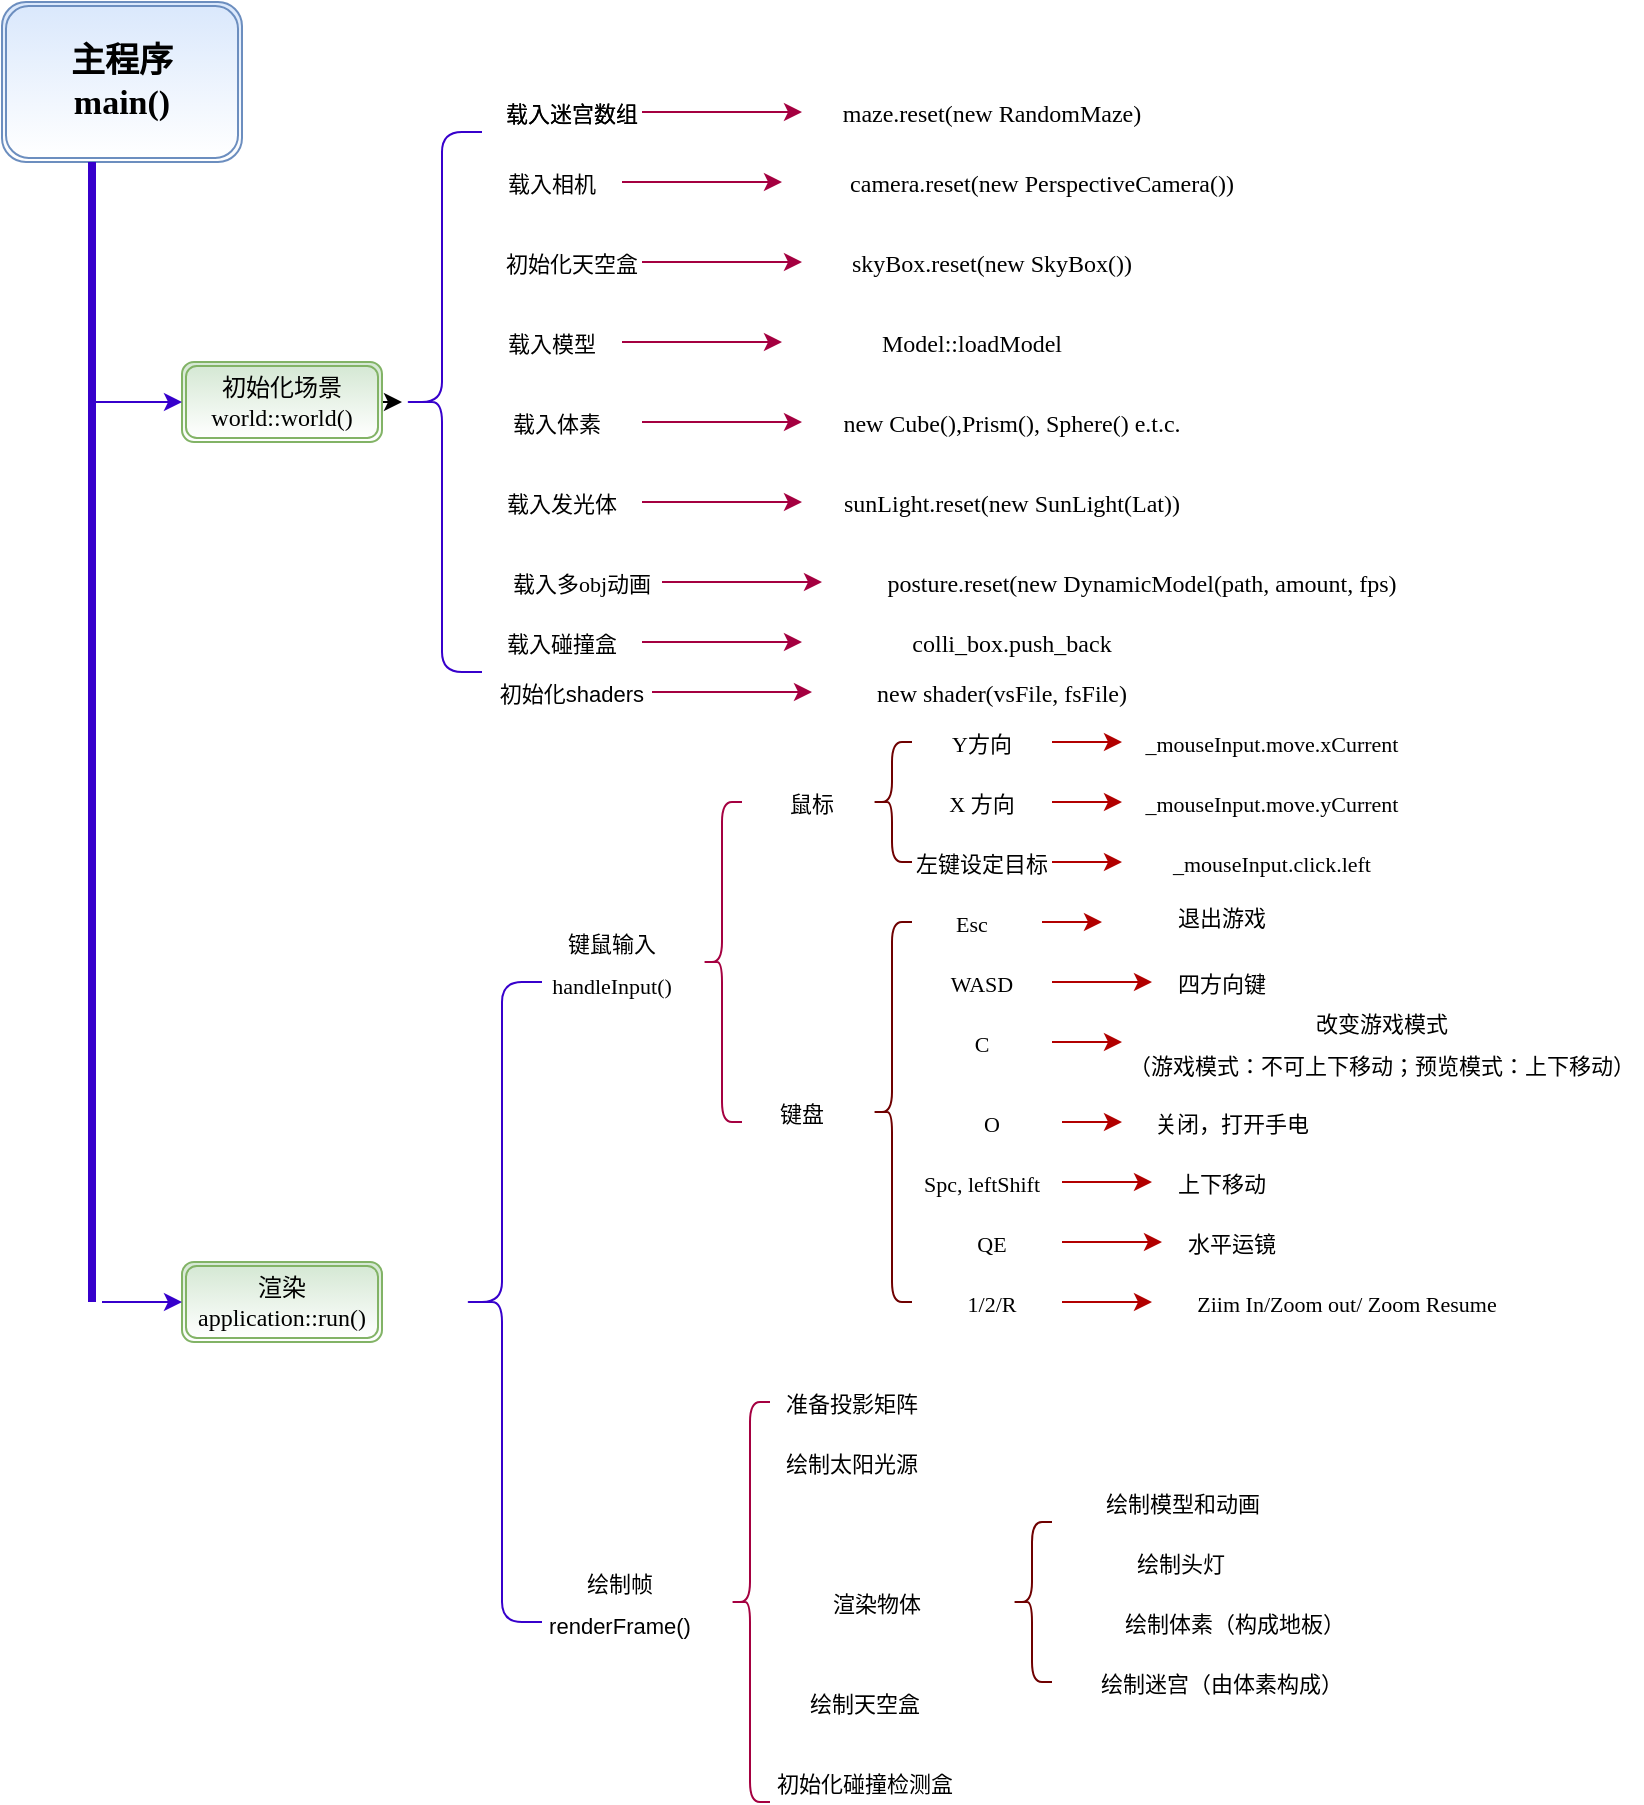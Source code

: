 <mxfile>
    <diagram id="MkuI4P-13orNLk6IgCtQ" name="Page-1">
        <mxGraphModel dx="361" dy="741" grid="1" gridSize="10" guides="1" tooltips="1" connect="1" arrows="1" fold="1" page="1" pageScale="1" pageWidth="827" pageHeight="1169" math="0" shadow="0">
            <root>
                <mxCell id="0"/>
                <mxCell id="1" parent="0"/>
                <mxCell id="2" value="&lt;p style=&quot;font-size: 17px;&quot;&gt;&lt;font face=&quot;Comic Sans MS&quot; style=&quot;font-size: 17px;&quot;&gt;主程序&lt;br style=&quot;font-size: 17px;&quot;&gt;&lt;/font&gt;&lt;font face=&quot;Comic Sans MS&quot; style=&quot;font-size: 17px;&quot;&gt;main()&lt;/font&gt;&lt;/p&gt;" style="shape=ext;double=1;rounded=1;whiteSpace=wrap;html=1;fontStyle=1;fontSize=17;fillColor=#dae8fc;strokeColor=#6c8ebf;gradientColor=#ffffff;" vertex="1" parent="1">
                    <mxGeometry x="30" y="90" width="120" height="80" as="geometry"/>
                </mxCell>
                <mxCell id="15" value="" style="edgeStyle=none;html=1;fontSize=17;" edge="1" parent="1" source="4" target="14">
                    <mxGeometry relative="1" as="geometry"/>
                </mxCell>
                <mxCell id="4" value="&lt;p&gt;&lt;font face=&quot;Comic Sans MS&quot;&gt;初始化场景&lt;br&gt;world::world()&lt;/font&gt;&lt;/p&gt;" style="shape=ext;double=1;rounded=1;whiteSpace=wrap;html=1;fillColor=#d5e8d4;strokeColor=#82b366;gradientColor=#ffffff;" vertex="1" parent="1">
                    <mxGeometry x="120" y="270" width="100" height="40" as="geometry"/>
                </mxCell>
                <mxCell id="9" value="" style="edgeStyle=none;html=1;fillColor=#6a00ff;strokeColor=#3700CC;" edge="1" parent="1" source="6" target="4">
                    <mxGeometry relative="1" as="geometry">
                        <Array as="points">
                            <mxPoint x="100" y="290"/>
                        </Array>
                    </mxGeometry>
                </mxCell>
                <mxCell id="6" value="" style="line;strokeWidth=4;direction=south;html=1;perimeter=backbonePerimeter;points=[];outlineConnect=0;fillColor=#6a00ff;strokeColor=#3700CC;fontColor=#ffffff;" vertex="1" parent="1">
                    <mxGeometry x="70" y="170" width="10" height="570" as="geometry"/>
                </mxCell>
                <mxCell id="14" value="" style="shape=curlyBracket;whiteSpace=wrap;html=1;rounded=1;fontSize=17;size=0.5;fillColor=#6a00ff;strokeColor=#3700CC;fontColor=#ffffff;" vertex="1" parent="1">
                    <mxGeometry x="230" y="155" width="40" height="270" as="geometry"/>
                </mxCell>
                <mxCell id="18" value="&lt;font style=&quot;font-size: 11px&quot;&gt;载入迷宫数组&lt;/font&gt;" style="text;html=1;strokeColor=none;fillColor=none;align=center;verticalAlign=middle;whiteSpace=wrap;rounded=0;fontSize=17;" vertex="1" parent="1">
                    <mxGeometry x="280" y="135" width="70" height="20" as="geometry"/>
                </mxCell>
                <mxCell id="32" value="" style="group" vertex="1" connectable="0" parent="1">
                    <mxGeometry x="280" y="210" width="340" height="20" as="geometry"/>
                </mxCell>
                <mxCell id="26" value="&lt;font style=&quot;font-size: 12px&quot; face=&quot;Comic Sans MS&quot;&gt;skyBox.reset(new SkyBox())&lt;/font&gt;" style="text;html=1;strokeColor=none;fillColor=none;align=center;verticalAlign=middle;whiteSpace=wrap;rounded=0;fontSize=17;" vertex="1" parent="32">
                    <mxGeometry x="150" width="190" height="20" as="geometry"/>
                </mxCell>
                <mxCell id="27" value="&lt;span style=&quot;font-size: 11px&quot;&gt;初始化天空盒&lt;/span&gt;" style="text;html=1;strokeColor=none;fillColor=none;align=center;verticalAlign=middle;whiteSpace=wrap;rounded=0;fontSize=17;" vertex="1" parent="32">
                    <mxGeometry width="70" height="20" as="geometry"/>
                </mxCell>
                <mxCell id="25" value="" style="edgeStyle=none;html=1;fontSize=17;startArrow=none;fillColor=#d80073;strokeColor=#A50040;" edge="1" parent="32" target="26" source="27">
                    <mxGeometry relative="1" as="geometry">
                        <mxPoint x="80" y="-10" as="sourcePoint"/>
                    </mxGeometry>
                </mxCell>
                <mxCell id="34" value="" style="group" vertex="1" connectable="0" parent="1">
                    <mxGeometry x="280" y="135" width="340" height="20" as="geometry"/>
                </mxCell>
                <mxCell id="19" value="&lt;font style=&quot;font-size: 12px&quot; face=&quot;Comic Sans MS&quot;&gt;maze.reset(new RandomMaze)&lt;/font&gt;" style="text;html=1;strokeColor=none;fillColor=none;align=center;verticalAlign=middle;whiteSpace=wrap;rounded=0;fontSize=17;" vertex="1" parent="34">
                    <mxGeometry x="150" width="190" height="20" as="geometry"/>
                </mxCell>
                <mxCell id="21" value="&lt;font style=&quot;font-size: 11px&quot;&gt;载入迷宫数组&lt;/font&gt;" style="text;html=1;strokeColor=none;fillColor=none;align=center;verticalAlign=middle;whiteSpace=wrap;rounded=0;fontSize=17;" vertex="1" parent="34">
                    <mxGeometry width="70" height="20" as="geometry"/>
                </mxCell>
                <mxCell id="20" value="" style="edgeStyle=none;html=1;fontSize=17;fillColor=#d80073;strokeColor=#A50040;" edge="1" parent="1" source="18" target="19">
                    <mxGeometry relative="1" as="geometry"/>
                </mxCell>
                <mxCell id="35" value="" style="group" vertex="1" connectable="0" parent="1">
                    <mxGeometry x="270" y="170" width="410" height="20" as="geometry"/>
                </mxCell>
                <mxCell id="36" value="" style="edgeStyle=none;html=1;fontSize=17;fillColor=#d80073;strokeColor=#A50040;" edge="1" parent="35" target="37">
                    <mxGeometry relative="1" as="geometry">
                        <mxPoint x="70" y="10" as="sourcePoint"/>
                        <Array as="points">
                            <mxPoint x="100" y="10"/>
                        </Array>
                    </mxGeometry>
                </mxCell>
                <mxCell id="37" value="&lt;font style=&quot;font-size: 12px&quot; face=&quot;Comic Sans MS&quot;&gt;camera.reset(new PerspectiveCamera())&lt;/font&gt;" style="text;html=1;strokeColor=none;fillColor=none;align=center;verticalAlign=middle;whiteSpace=wrap;rounded=0;fontSize=17;" vertex="1" parent="35">
                    <mxGeometry x="150" width="260" height="20" as="geometry"/>
                </mxCell>
                <mxCell id="38" value="&lt;font style=&quot;font-size: 11px&quot;&gt;载入相机&lt;/font&gt;" style="text;html=1;strokeColor=none;fillColor=none;align=center;verticalAlign=middle;whiteSpace=wrap;rounded=0;fontSize=17;" vertex="1" parent="35">
                    <mxGeometry width="70" height="20" as="geometry"/>
                </mxCell>
                <mxCell id="39" value="" style="group" vertex="1" connectable="0" parent="1">
                    <mxGeometry x="270" y="250" width="340" height="20" as="geometry"/>
                </mxCell>
                <mxCell id="22" value="" style="edgeStyle=none;html=1;fontSize=17;fillColor=#d80073;strokeColor=#A50040;" edge="1" parent="39" target="23">
                    <mxGeometry as="geometry">
                        <mxPoint x="70" y="10" as="sourcePoint"/>
                        <Array as="points">
                            <mxPoint x="100" y="10"/>
                        </Array>
                    </mxGeometry>
                </mxCell>
                <mxCell id="23" value="&lt;font style=&quot;font-size: 12px&quot; face=&quot;Comic Sans MS&quot;&gt;Model::loadModel&lt;/font&gt;" style="text;html=1;strokeColor=none;fillColor=none;align=center;verticalAlign=middle;whiteSpace=wrap;rounded=0;fontSize=17;" vertex="1" parent="39">
                    <mxGeometry x="150" width="190" height="20" as="geometry"/>
                </mxCell>
                <mxCell id="24" value="&lt;font style=&quot;font-size: 11px&quot;&gt;载入模型&lt;/font&gt;" style="text;html=1;strokeColor=none;fillColor=none;align=center;verticalAlign=middle;whiteSpace=wrap;rounded=0;fontSize=17;" vertex="1" parent="39">
                    <mxGeometry width="70" height="20" as="geometry"/>
                </mxCell>
                <mxCell id="41" value="" style="group" vertex="1" connectable="0" parent="1">
                    <mxGeometry x="275" y="425" width="350" height="20" as="geometry"/>
                </mxCell>
                <mxCell id="28" value="" style="edgeStyle=none;html=1;fontSize=17;fillColor=#d80073;strokeColor=#A50040;" edge="1" parent="41" target="29">
                    <mxGeometry relative="1" as="geometry">
                        <mxPoint x="80" y="10" as="sourcePoint"/>
                        <Array as="points">
                            <mxPoint x="110" y="10"/>
                        </Array>
                    </mxGeometry>
                </mxCell>
                <mxCell id="29" value="&lt;font style=&quot;font-size: 12px&quot; face=&quot;Comic Sans MS&quot;&gt;new shader(vsFile, fsFile)&lt;/font&gt;" style="text;html=1;strokeColor=none;fillColor=none;align=center;verticalAlign=middle;whiteSpace=wrap;rounded=0;fontSize=17;" vertex="1" parent="41">
                    <mxGeometry x="160" width="190" height="20" as="geometry"/>
                </mxCell>
                <mxCell id="30" value="&lt;span style=&quot;font-size: 11px&quot;&gt;初始化shaders&lt;/span&gt;" style="text;html=1;strokeColor=none;fillColor=none;align=center;verticalAlign=middle;whiteSpace=wrap;rounded=0;fontSize=17;" vertex="1" parent="41">
                    <mxGeometry width="80" height="20" as="geometry"/>
                </mxCell>
                <mxCell id="42" value="" style="group" vertex="1" connectable="0" parent="1">
                    <mxGeometry x="270" y="290" width="370" height="20" as="geometry"/>
                </mxCell>
                <mxCell id="43" value="" style="edgeStyle=none;html=1;fontSize=17;fillColor=#d80073;strokeColor=#A50040;" edge="1" parent="42" target="44">
                    <mxGeometry relative="1" as="geometry">
                        <mxPoint x="80" y="10" as="sourcePoint"/>
                        <Array as="points">
                            <mxPoint x="110" y="10"/>
                        </Array>
                    </mxGeometry>
                </mxCell>
                <mxCell id="44" value="&lt;font style=&quot;font-size: 12px&quot; face=&quot;Comic Sans MS&quot;&gt;new Cube(),Prism(), Sphere() e.t.c.&lt;/font&gt;" style="text;html=1;strokeColor=none;fillColor=none;align=center;verticalAlign=middle;whiteSpace=wrap;rounded=0;fontSize=17;" vertex="1" parent="42">
                    <mxGeometry x="160" width="210" height="20" as="geometry"/>
                </mxCell>
                <mxCell id="45" value="&lt;span style=&quot;font-size: 11px&quot;&gt;载入体素&lt;span style=&quot;white-space: pre&quot;&gt;&#9;&lt;/span&gt;&lt;/span&gt;" style="text;html=1;strokeColor=none;fillColor=none;align=center;verticalAlign=middle;whiteSpace=wrap;rounded=0;fontSize=17;" vertex="1" parent="42">
                    <mxGeometry width="80" height="20" as="geometry"/>
                </mxCell>
                <mxCell id="46" value="" style="group" vertex="1" connectable="0" parent="1">
                    <mxGeometry x="270" y="330" width="370" height="20" as="geometry"/>
                </mxCell>
                <mxCell id="47" value="" style="edgeStyle=none;html=1;fontSize=17;fillColor=#d80073;strokeColor=#A50040;" edge="1" parent="46" target="48">
                    <mxGeometry relative="1" as="geometry">
                        <mxPoint x="80" y="10" as="sourcePoint"/>
                        <Array as="points">
                            <mxPoint x="110" y="10"/>
                        </Array>
                    </mxGeometry>
                </mxCell>
                <mxCell id="48" value="&lt;font style=&quot;font-size: 12px&quot; face=&quot;Comic Sans MS&quot;&gt;sunLight.reset(new SunLight(Lat))&lt;/font&gt;" style="text;html=1;strokeColor=none;fillColor=none;align=center;verticalAlign=middle;whiteSpace=wrap;rounded=0;fontSize=17;" vertex="1" parent="46">
                    <mxGeometry x="160" width="210" height="20" as="geometry"/>
                </mxCell>
                <mxCell id="49" value="&lt;span style=&quot;font-size: 11px&quot;&gt;载入发光体&lt;/span&gt;" style="text;html=1;strokeColor=none;fillColor=none;align=center;verticalAlign=middle;whiteSpace=wrap;rounded=0;fontSize=17;" vertex="1" parent="46">
                    <mxGeometry width="80" height="20" as="geometry"/>
                </mxCell>
                <mxCell id="50" value="" style="group" vertex="1" connectable="0" parent="1">
                    <mxGeometry x="280" y="370" width="480" height="20" as="geometry"/>
                </mxCell>
                <mxCell id="51" value="" style="edgeStyle=none;html=1;fontSize=17;fillColor=#d80073;strokeColor=#A50040;" edge="1" parent="50" target="52">
                    <mxGeometry relative="1" as="geometry">
                        <mxPoint x="80" y="10" as="sourcePoint"/>
                        <Array as="points">
                            <mxPoint x="110" y="10"/>
                        </Array>
                    </mxGeometry>
                </mxCell>
                <mxCell id="52" value="&lt;font style=&quot;font-size: 12px&quot; face=&quot;Comic Sans MS&quot;&gt;posture.reset(new DynamicModel(path, amount, fps)&lt;/font&gt;" style="text;html=1;strokeColor=none;fillColor=none;align=center;verticalAlign=middle;whiteSpace=wrap;rounded=0;fontSize=17;" vertex="1" parent="50">
                    <mxGeometry x="160" width="320" height="20" as="geometry"/>
                </mxCell>
                <mxCell id="53" value="&lt;span style=&quot;font-size: 11px&quot;&gt;载入多&lt;font face=&quot;Comic Sans MS&quot;&gt;obj&lt;/font&gt;动画&lt;/span&gt;" style="text;html=1;strokeColor=none;fillColor=none;align=center;verticalAlign=middle;whiteSpace=wrap;rounded=0;fontSize=17;" vertex="1" parent="50">
                    <mxGeometry width="80" height="20" as="geometry"/>
                </mxCell>
                <mxCell id="54" value="" style="group" vertex="1" connectable="0" parent="1">
                    <mxGeometry x="270" y="400" width="370" height="20" as="geometry"/>
                </mxCell>
                <mxCell id="55" value="" style="edgeStyle=none;html=1;fontSize=17;fillColor=#d80073;strokeColor=#A50040;" edge="1" parent="54" target="56">
                    <mxGeometry relative="1" as="geometry">
                        <mxPoint x="80" y="10" as="sourcePoint"/>
                        <Array as="points">
                            <mxPoint x="110" y="10"/>
                            <mxPoint x="120" y="10"/>
                        </Array>
                    </mxGeometry>
                </mxCell>
                <mxCell id="56" value="&lt;font style=&quot;font-size: 12px&quot; face=&quot;Comic Sans MS&quot;&gt;colli_box.push_back&lt;/font&gt;" style="text;html=1;strokeColor=none;fillColor=none;align=center;verticalAlign=middle;whiteSpace=wrap;rounded=0;fontSize=17;" vertex="1" parent="54">
                    <mxGeometry x="160" width="210" height="20" as="geometry"/>
                </mxCell>
                <mxCell id="57" value="&lt;span style=&quot;font-size: 11px&quot;&gt;载入碰撞盒&lt;/span&gt;" style="text;html=1;strokeColor=none;fillColor=none;align=center;verticalAlign=middle;whiteSpace=wrap;rounded=0;fontSize=17;" vertex="1" parent="54">
                    <mxGeometry width="80" height="20" as="geometry"/>
                </mxCell>
                <mxCell id="92" value="" style="shape=curlyBracket;whiteSpace=wrap;html=1;rounded=1;fontSize=17;size=0.5;fillColor=#6a00ff;strokeColor=#3700CC;fontColor=#ffffff;" vertex="1" parent="1">
                    <mxGeometry x="260" y="580" width="40" height="320" as="geometry"/>
                </mxCell>
                <mxCell id="97" value="&lt;span style=&quot;font-size: 11px&quot;&gt;绘制帧&lt;br&gt;renderFrame()&lt;br&gt;&lt;/span&gt;" style="text;html=1;strokeColor=none;fillColor=none;align=center;verticalAlign=middle;whiteSpace=wrap;rounded=0;fontSize=17;" vertex="1" parent="1">
                    <mxGeometry x="284" y="880" width="110" height="20" as="geometry"/>
                </mxCell>
                <mxCell id="99" value="" style="shape=curlyBracket;whiteSpace=wrap;html=1;rounded=1;fontSize=17;size=0.5;fillColor=#d80073;strokeColor=#A50040;fontColor=#ffffff;" vertex="1" parent="1">
                    <mxGeometry x="380" y="490" width="20" height="160" as="geometry"/>
                </mxCell>
                <mxCell id="58" value="&lt;span style=&quot;font-size: 11px&quot;&gt;键鼠输入&lt;br&gt;&lt;font face=&quot;Comic Sans MS&quot;&gt;handleInput()&lt;/font&gt;&lt;br&gt;&lt;/span&gt;" style="text;html=1;strokeColor=none;fillColor=none;align=center;verticalAlign=middle;whiteSpace=wrap;rounded=0;fontSize=17;" vertex="1" parent="1">
                    <mxGeometry x="300" y="560" width="70" height="20" as="geometry"/>
                </mxCell>
                <mxCell id="100" value="&lt;span style=&quot;font-size: 11px&quot;&gt;鼠标&lt;/span&gt;" style="text;html=1;strokeColor=none;fillColor=none;align=center;verticalAlign=middle;whiteSpace=wrap;rounded=0;fontSize=17;" vertex="1" parent="1">
                    <mxGeometry x="400" y="480" width="70" height="20" as="geometry"/>
                </mxCell>
                <mxCell id="101" value="&lt;span style=&quot;font-size: 11px&quot;&gt;键盘&lt;/span&gt;" style="text;html=1;strokeColor=none;fillColor=none;align=center;verticalAlign=middle;whiteSpace=wrap;rounded=0;fontSize=17;" vertex="1" parent="1">
                    <mxGeometry x="395" y="635" width="70" height="20" as="geometry"/>
                </mxCell>
                <mxCell id="103" value="" style="shape=curlyBracket;whiteSpace=wrap;html=1;rounded=1;fontSize=17;fillColor=#a20025;strokeColor=#6F0000;fontColor=#ffffff;" vertex="1" parent="1">
                    <mxGeometry x="465" y="460" width="20" height="60" as="geometry"/>
                </mxCell>
                <mxCell id="108" value="" style="edgeStyle=none;html=1;fontSize=17;fillColor=#e51400;strokeColor=#B20000;" edge="1" parent="1" source="104" target="107">
                    <mxGeometry relative="1" as="geometry"/>
                </mxCell>
                <mxCell id="104" value="&lt;span style=&quot;font-size: 11px&quot;&gt;&lt;font face=&quot;Comic Sans MS&quot;&gt;Y方向&lt;/font&gt;&lt;/span&gt;" style="text;html=1;strokeColor=none;fillColor=none;align=center;verticalAlign=middle;whiteSpace=wrap;rounded=0;fontSize=17;" vertex="1" parent="1">
                    <mxGeometry x="485" y="450" width="70" height="20" as="geometry"/>
                </mxCell>
                <mxCell id="107" value="&lt;span style=&quot;font-size: 11px&quot;&gt;&lt;font face=&quot;Comic Sans MS&quot;&gt;_mouseInput.move.xCurrent&lt;/font&gt;&lt;/span&gt;" style="text;html=1;strokeColor=none;fillColor=none;align=center;verticalAlign=middle;whiteSpace=wrap;rounded=0;fontSize=17;" vertex="1" parent="1">
                    <mxGeometry x="590" y="450" width="150" height="20" as="geometry"/>
                </mxCell>
                <mxCell id="113" value="" style="group" vertex="1" connectable="0" parent="1">
                    <mxGeometry x="485" y="480" width="255" height="20" as="geometry"/>
                </mxCell>
                <mxCell id="105" value="&lt;span style=&quot;font-size: 11px&quot;&gt;&lt;font face=&quot;Comic Sans MS&quot;&gt;X 方向&lt;/font&gt;&lt;/span&gt;" style="text;html=1;strokeColor=none;fillColor=none;align=center;verticalAlign=middle;whiteSpace=wrap;rounded=0;fontSize=17;" vertex="1" parent="113">
                    <mxGeometry width="70" height="20" as="geometry"/>
                </mxCell>
                <mxCell id="109" value="&lt;span style=&quot;font-size: 11px&quot;&gt;&lt;font face=&quot;Comic Sans MS&quot;&gt;_mouseInput.move.yCurrent&lt;/font&gt;&lt;/span&gt;" style="text;html=1;strokeColor=none;fillColor=none;align=center;verticalAlign=middle;whiteSpace=wrap;rounded=0;fontSize=17;" vertex="1" parent="113">
                    <mxGeometry x="105" width="150" height="20" as="geometry"/>
                </mxCell>
                <mxCell id="110" value="" style="edgeStyle=none;html=1;fontSize=17;fillColor=#e51400;strokeColor=#B20000;" edge="1" parent="113" source="105" target="109">
                    <mxGeometry relative="1" as="geometry"/>
                </mxCell>
                <mxCell id="114" value="" style="group" vertex="1" connectable="0" parent="1">
                    <mxGeometry x="485" y="510" width="255" height="20" as="geometry"/>
                </mxCell>
                <mxCell id="115" value="&lt;font face=&quot;Comic Sans MS&quot;&gt;&lt;span style=&quot;font-size: 11px&quot;&gt;左键设定目标&lt;/span&gt;&lt;/font&gt;" style="text;html=1;strokeColor=none;fillColor=none;align=center;verticalAlign=middle;whiteSpace=wrap;rounded=0;fontSize=17;" vertex="1" parent="114">
                    <mxGeometry width="70" height="20" as="geometry"/>
                </mxCell>
                <mxCell id="116" value="&lt;font face=&quot;Comic Sans MS&quot;&gt;&lt;span style=&quot;font-size: 11px&quot;&gt;_mouseInput.click.left&lt;/span&gt;&lt;/font&gt;" style="text;html=1;strokeColor=none;fillColor=none;align=center;verticalAlign=middle;whiteSpace=wrap;rounded=0;fontSize=17;" vertex="1" parent="114">
                    <mxGeometry x="105" width="150" height="20" as="geometry"/>
                </mxCell>
                <mxCell id="117" value="" style="edgeStyle=none;html=1;fontSize=17;fillColor=#e51400;strokeColor=#B20000;" edge="1" parent="114" source="115" target="116">
                    <mxGeometry relative="1" as="geometry"/>
                </mxCell>
                <mxCell id="118" value="" style="shape=curlyBracket;whiteSpace=wrap;html=1;rounded=1;fontSize=17;fillColor=#a20025;strokeColor=#6F0000;fontColor=#ffffff;" vertex="1" parent="1">
                    <mxGeometry x="465" y="550" width="20" height="190" as="geometry"/>
                </mxCell>
                <mxCell id="121" value="" style="edgeStyle=none;html=1;fontSize=17;fillColor=#e51400;strokeColor=#B20000;" edge="1" parent="1" source="119" target="120">
                    <mxGeometry relative="1" as="geometry"/>
                </mxCell>
                <mxCell id="119" value="&lt;font face=&quot;Comic Sans MS&quot;&gt;&lt;span style=&quot;font-size: 11px&quot;&gt;Esc&lt;/span&gt;&lt;/font&gt;" style="text;html=1;strokeColor=none;fillColor=none;align=center;verticalAlign=middle;whiteSpace=wrap;rounded=0;fontSize=17;" vertex="1" parent="1">
                    <mxGeometry x="480" y="540" width="70" height="20" as="geometry"/>
                </mxCell>
                <mxCell id="120" value="&lt;div&gt;&lt;span style=&quot;font-size: 11px&quot;&gt;&lt;font face=&quot;comic sans ms&quot;&gt;退出游戏&lt;/font&gt;&lt;/span&gt;&lt;/div&gt;" style="text;whiteSpace=wrap;html=1;fontSize=17;align=center;" vertex="1" parent="1">
                    <mxGeometry x="580" y="530" width="120" height="40" as="geometry"/>
                </mxCell>
                <mxCell id="124" value="" style="edgeStyle=none;html=1;fontSize=17;fillColor=#e51400;strokeColor=#B20000;" edge="1" parent="1" source="122" target="123">
                    <mxGeometry relative="1" as="geometry"/>
                </mxCell>
                <mxCell id="122" value="&lt;font face=&quot;Comic Sans MS&quot;&gt;&lt;span style=&quot;font-size: 11px&quot;&gt;WASD&lt;/span&gt;&lt;/font&gt;" style="text;html=1;strokeColor=none;fillColor=none;align=center;verticalAlign=middle;whiteSpace=wrap;rounded=0;fontSize=17;" vertex="1" parent="1">
                    <mxGeometry x="485" y="570" width="70" height="20" as="geometry"/>
                </mxCell>
                <mxCell id="123" value="&lt;font face=&quot;Comic Sans MS&quot;&gt;&lt;span style=&quot;font-size: 11px&quot;&gt;四方向键&lt;/span&gt;&lt;/font&gt;" style="text;html=1;strokeColor=none;fillColor=none;align=center;verticalAlign=middle;whiteSpace=wrap;rounded=0;fontSize=17;" vertex="1" parent="1">
                    <mxGeometry x="605" y="570" width="70" height="20" as="geometry"/>
                </mxCell>
                <mxCell id="127" value="" style="edgeStyle=none;html=1;fontSize=17;fillColor=#e51400;strokeColor=#B20000;" edge="1" parent="1" source="125" target="126">
                    <mxGeometry relative="1" as="geometry"/>
                </mxCell>
                <mxCell id="125" value="&lt;font face=&quot;Comic Sans MS&quot;&gt;&lt;span style=&quot;font-size: 11px&quot;&gt;C&lt;/span&gt;&lt;/font&gt;" style="text;html=1;strokeColor=none;fillColor=none;align=center;verticalAlign=middle;whiteSpace=wrap;rounded=0;fontSize=17;" vertex="1" parent="1">
                    <mxGeometry x="485" y="600" width="70" height="20" as="geometry"/>
                </mxCell>
                <mxCell id="126" value="&lt;font face=&quot;Comic Sans MS&quot;&gt;&lt;span style=&quot;font-size: 11px&quot;&gt;改变游戏模式&lt;br&gt;（游戏模式：不可上下移动；预览模式：上下移动）&lt;/span&gt;&lt;/font&gt;" style="text;html=1;strokeColor=none;fillColor=none;align=center;verticalAlign=middle;whiteSpace=wrap;rounded=0;fontSize=17;" vertex="1" parent="1">
                    <mxGeometry x="590" y="600" width="260" height="20" as="geometry"/>
                </mxCell>
                <mxCell id="130" value="" style="edgeStyle=none;html=1;fontSize=17;fillColor=#e51400;strokeColor=#B20000;" edge="1" parent="1" source="128" target="129">
                    <mxGeometry relative="1" as="geometry"/>
                </mxCell>
                <mxCell id="128" value="&lt;font face=&quot;Comic Sans MS&quot;&gt;&lt;span style=&quot;font-size: 11px&quot;&gt;O&lt;/span&gt;&lt;/font&gt;" style="text;html=1;strokeColor=none;fillColor=none;align=center;verticalAlign=middle;whiteSpace=wrap;rounded=0;fontSize=17;" vertex="1" parent="1">
                    <mxGeometry x="490" y="640" width="70" height="20" as="geometry"/>
                </mxCell>
                <mxCell id="129" value="&lt;font face=&quot;Comic Sans MS&quot;&gt;&lt;span style=&quot;font-size: 11px&quot;&gt;关闭，打开手电&lt;/span&gt;&lt;/font&gt;" style="text;html=1;strokeColor=none;fillColor=none;align=center;verticalAlign=middle;whiteSpace=wrap;rounded=0;fontSize=17;" vertex="1" parent="1">
                    <mxGeometry x="590" y="640" width="110" height="20" as="geometry"/>
                </mxCell>
                <mxCell id="133" value="" style="edgeStyle=none;html=1;fontSize=17;fillColor=#e51400;strokeColor=#B20000;" edge="1" parent="1" source="131" target="132">
                    <mxGeometry relative="1" as="geometry"/>
                </mxCell>
                <mxCell id="131" value="&lt;font face=&quot;Comic Sans MS&quot;&gt;&lt;span style=&quot;font-size: 11px&quot;&gt;Spc, leftShift&lt;/span&gt;&lt;/font&gt;" style="text;html=1;strokeColor=none;fillColor=none;align=center;verticalAlign=middle;whiteSpace=wrap;rounded=0;fontSize=17;" vertex="1" parent="1">
                    <mxGeometry x="480" y="670" width="80" height="20" as="geometry"/>
                </mxCell>
                <mxCell id="132" value="&lt;font face=&quot;Comic Sans MS&quot;&gt;&lt;span style=&quot;font-size: 11px&quot;&gt;上下移动&lt;/span&gt;&lt;/font&gt;" style="text;html=1;strokeColor=none;fillColor=none;align=center;verticalAlign=middle;whiteSpace=wrap;rounded=0;fontSize=17;" vertex="1" parent="1">
                    <mxGeometry x="605" y="670" width="70" height="20" as="geometry"/>
                </mxCell>
                <mxCell id="136" value="" style="edgeStyle=none;html=1;fontSize=17;fillColor=#e51400;strokeColor=#B20000;" edge="1" parent="1" source="134" target="135">
                    <mxGeometry relative="1" as="geometry"/>
                </mxCell>
                <mxCell id="134" value="&lt;font face=&quot;Comic Sans MS&quot;&gt;&lt;span style=&quot;font-size: 11px&quot;&gt;QE&lt;/span&gt;&lt;/font&gt;" style="text;html=1;strokeColor=none;fillColor=none;align=center;verticalAlign=middle;whiteSpace=wrap;rounded=0;fontSize=17;" vertex="1" parent="1">
                    <mxGeometry x="490" y="700" width="70" height="20" as="geometry"/>
                </mxCell>
                <mxCell id="135" value="&lt;font face=&quot;Comic Sans MS&quot;&gt;&lt;span style=&quot;font-size: 11px&quot;&gt;水平运镜&lt;/span&gt;&lt;/font&gt;" style="text;html=1;strokeColor=none;fillColor=none;align=center;verticalAlign=middle;whiteSpace=wrap;rounded=0;fontSize=17;" vertex="1" parent="1">
                    <mxGeometry x="610" y="700" width="70" height="20" as="geometry"/>
                </mxCell>
                <mxCell id="140" value="" style="edgeStyle=none;html=1;fontSize=17;fillColor=#e51400;strokeColor=#B20000;" edge="1" parent="1" source="138" target="139">
                    <mxGeometry relative="1" as="geometry"/>
                </mxCell>
                <mxCell id="138" value="&lt;font face=&quot;Comic Sans MS&quot;&gt;&lt;span style=&quot;font-size: 11px&quot;&gt;1/2/R&lt;/span&gt;&lt;/font&gt;" style="text;html=1;strokeColor=none;fillColor=none;align=center;verticalAlign=middle;whiteSpace=wrap;rounded=0;fontSize=17;" vertex="1" parent="1">
                    <mxGeometry x="490" y="730" width="70" height="20" as="geometry"/>
                </mxCell>
                <mxCell id="139" value="&lt;font face=&quot;Comic Sans MS&quot;&gt;&lt;span style=&quot;font-size: 11px&quot;&gt;Ziim In/Zoom out/ Zoom Resume&lt;/span&gt;&lt;/font&gt;" style="text;html=1;strokeColor=none;fillColor=none;align=center;verticalAlign=middle;whiteSpace=wrap;rounded=0;fontSize=17;" vertex="1" parent="1">
                    <mxGeometry x="605" y="730" width="195" height="20" as="geometry"/>
                </mxCell>
                <mxCell id="143" value="&lt;font face=&quot;Comic Sans MS&quot;&gt;渲染&lt;/font&gt;&lt;br style=&quot;font-family: &amp;#34;comic sans ms&amp;#34;&quot;&gt;&lt;span style=&quot;font-family: &amp;#34;comic sans ms&amp;#34;&quot;&gt;application::run()&lt;/span&gt;" style="shape=ext;double=1;rounded=1;whiteSpace=wrap;html=1;fillColor=#d5e8d4;strokeColor=#82b366;gradientColor=#ffffff;" vertex="1" parent="1">
                    <mxGeometry x="120" y="720" width="100" height="40" as="geometry"/>
                </mxCell>
                <mxCell id="13" value="" style="endArrow=classic;html=1;fillColor=#6a00ff;strokeColor=#3700CC;" edge="1" parent="1">
                    <mxGeometry width="50" height="50" relative="1" as="geometry">
                        <mxPoint x="80" y="740" as="sourcePoint"/>
                        <mxPoint x="120" y="740" as="targetPoint"/>
                    </mxGeometry>
                </mxCell>
                <mxCell id="145" value="" style="shape=curlyBracket;whiteSpace=wrap;html=1;rounded=1;fontSize=17;fillColor=#d80073;strokeColor=#A50040;fontColor=#ffffff;" vertex="1" parent="1">
                    <mxGeometry x="394" y="790" width="20" height="200" as="geometry"/>
                </mxCell>
                <mxCell id="146" value="&lt;font face=&quot;Comic Sans MS&quot;&gt;&lt;span style=&quot;font-size: 11px&quot;&gt;准备投影矩阵&lt;/span&gt;&lt;/font&gt;" style="text;html=1;strokeColor=none;fillColor=none;align=center;verticalAlign=middle;whiteSpace=wrap;rounded=0;fontSize=17;" vertex="1" parent="1">
                    <mxGeometry x="420" y="780" width="70" height="20" as="geometry"/>
                </mxCell>
                <mxCell id="147" value="&lt;font face=&quot;Comic Sans MS&quot;&gt;&lt;span style=&quot;font-size: 11px&quot;&gt;绘制太阳光源&lt;/span&gt;&lt;/font&gt;" style="text;html=1;strokeColor=none;fillColor=none;align=center;verticalAlign=middle;whiteSpace=wrap;rounded=0;fontSize=17;" vertex="1" parent="1">
                    <mxGeometry x="420" y="810" width="70" height="20" as="geometry"/>
                </mxCell>
                <mxCell id="148" value="&lt;font face=&quot;Comic Sans MS&quot;&gt;&lt;span style=&quot;font-size: 11px&quot;&gt;绘制模型和动画&lt;/span&gt;&lt;/font&gt;" style="text;html=1;strokeColor=none;fillColor=none;align=center;verticalAlign=middle;whiteSpace=wrap;rounded=0;fontSize=17;" vertex="1" parent="1">
                    <mxGeometry x="573" y="830" width="95" height="20" as="geometry"/>
                </mxCell>
                <mxCell id="149" value="&lt;font face=&quot;Comic Sans MS&quot;&gt;&lt;span style=&quot;font-size: 11px&quot;&gt;绘制头灯&lt;/span&gt;&lt;/font&gt;" style="text;html=1;strokeColor=none;fillColor=none;align=center;verticalAlign=middle;whiteSpace=wrap;rounded=0;fontSize=17;" vertex="1" parent="1">
                    <mxGeometry x="572" y="860" width="95" height="20" as="geometry"/>
                </mxCell>
                <mxCell id="150" value="&lt;font face=&quot;Comic Sans MS&quot;&gt;&lt;span style=&quot;font-size: 11px&quot;&gt;绘制体素（构成地板）&lt;/span&gt;&lt;/font&gt;" style="text;html=1;strokeColor=none;fillColor=none;align=center;verticalAlign=middle;whiteSpace=wrap;rounded=0;fontSize=17;" vertex="1" parent="1">
                    <mxGeometry x="580" y="890" width="132.5" height="20" as="geometry"/>
                </mxCell>
                <mxCell id="151" value="&lt;font face=&quot;Comic Sans MS&quot;&gt;&lt;span style=&quot;font-size: 11px&quot;&gt;绘制迷宫（由体素构成）&lt;/span&gt;&lt;/font&gt;" style="text;html=1;strokeColor=none;fillColor=none;align=center;verticalAlign=middle;whiteSpace=wrap;rounded=0;fontSize=17;" vertex="1" parent="1">
                    <mxGeometry x="572" y="920" width="136" height="20" as="geometry"/>
                </mxCell>
                <mxCell id="152" value="&lt;font face=&quot;Comic Sans MS&quot;&gt;&lt;span style=&quot;font-size: 11px&quot;&gt;绘制天空盒&lt;/span&gt;&lt;/font&gt;" style="text;html=1;strokeColor=none;fillColor=none;align=center;verticalAlign=middle;whiteSpace=wrap;rounded=0;fontSize=17;" vertex="1" parent="1">
                    <mxGeometry x="414" y="930" width="95" height="20" as="geometry"/>
                </mxCell>
                <mxCell id="153" value="&lt;font face=&quot;Comic Sans MS&quot;&gt;&lt;span style=&quot;font-size: 11px&quot;&gt;初始化碰撞检测盒&lt;/span&gt;&lt;/font&gt;" style="text;html=1;strokeColor=none;fillColor=none;align=center;verticalAlign=middle;whiteSpace=wrap;rounded=0;fontSize=17;" vertex="1" parent="1">
                    <mxGeometry x="414" y="970" width="95" height="20" as="geometry"/>
                </mxCell>
                <mxCell id="154" value="&lt;font face=&quot;Comic Sans MS&quot;&gt;&lt;span style=&quot;font-size: 11px&quot;&gt;渲染物体&lt;/span&gt;&lt;/font&gt;" style="text;html=1;strokeColor=none;fillColor=none;align=center;verticalAlign=middle;whiteSpace=wrap;rounded=0;fontSize=17;" vertex="1" parent="1">
                    <mxGeometry x="420" y="880" width="95" height="20" as="geometry"/>
                </mxCell>
                <mxCell id="155" value="" style="shape=curlyBracket;whiteSpace=wrap;html=1;rounded=1;fontSize=17;fillColor=#a20025;strokeColor=#6F0000;fontColor=#ffffff;" vertex="1" parent="1">
                    <mxGeometry x="535" y="850" width="20" height="80" as="geometry"/>
                </mxCell>
            </root>
        </mxGraphModel>
    </diagram>
</mxfile>